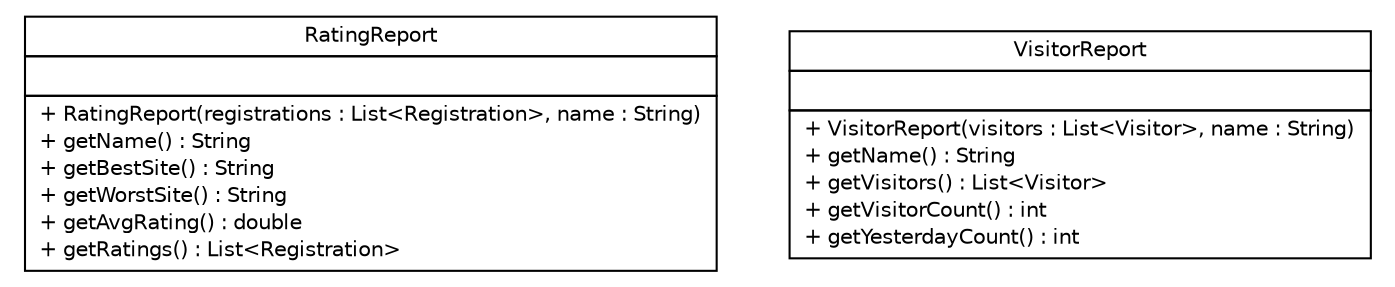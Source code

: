 #!/usr/local/bin/dot
#
# Class diagram 
# Generated by UMLGraph version R5_6 (http://www.umlgraph.org/)
#

digraph G {
	edge [fontname="Helvetica",fontsize=10,labelfontname="Helvetica",labelfontsize=10];
	node [fontname="Helvetica",fontsize=10,shape=plaintext];
	nodesep=0.25;
	ranksep=0.5;
	// edu.easternct.csc231.nationalparks.view.RatingReport
	c159 [label=<<table title="edu.easternct.csc231.nationalparks.view.RatingReport" border="0" cellborder="1" cellspacing="0" cellpadding="2" port="p" href="./RatingReport.html">
		<tr><td><table border="0" cellspacing="0" cellpadding="1">
<tr><td align="center" balign="center"> RatingReport </td></tr>
		</table></td></tr>
		<tr><td><table border="0" cellspacing="0" cellpadding="1">
<tr><td align="left" balign="left">  </td></tr>
		</table></td></tr>
		<tr><td><table border="0" cellspacing="0" cellpadding="1">
<tr><td align="left" balign="left"> + RatingReport(registrations : List&lt;Registration&gt;, name : String) </td></tr>
<tr><td align="left" balign="left"> + getName() : String </td></tr>
<tr><td align="left" balign="left"> + getBestSite() : String </td></tr>
<tr><td align="left" balign="left"> + getWorstSite() : String </td></tr>
<tr><td align="left" balign="left"> + getAvgRating() : double </td></tr>
<tr><td align="left" balign="left"> + getRatings() : List&lt;Registration&gt; </td></tr>
		</table></td></tr>
		</table>>, URL="./RatingReport.html", fontname="Helvetica", fontcolor="black", fontsize=10.0];
	// edu.easternct.csc231.nationalparks.view.VisitorReport
	c160 [label=<<table title="edu.easternct.csc231.nationalparks.view.VisitorReport" border="0" cellborder="1" cellspacing="0" cellpadding="2" port="p" href="./VisitorReport.html">
		<tr><td><table border="0" cellspacing="0" cellpadding="1">
<tr><td align="center" balign="center"> VisitorReport </td></tr>
		</table></td></tr>
		<tr><td><table border="0" cellspacing="0" cellpadding="1">
<tr><td align="left" balign="left">  </td></tr>
		</table></td></tr>
		<tr><td><table border="0" cellspacing="0" cellpadding="1">
<tr><td align="left" balign="left"> + VisitorReport(visitors : List&lt;Visitor&gt;, name : String) </td></tr>
<tr><td align="left" balign="left"> + getName() : String </td></tr>
<tr><td align="left" balign="left"> + getVisitors() : List&lt;Visitor&gt; </td></tr>
<tr><td align="left" balign="left"> + getVisitorCount() : int </td></tr>
<tr><td align="left" balign="left"> + getYesterdayCount() : int </td></tr>
		</table></td></tr>
		</table>>, URL="./VisitorReport.html", fontname="Helvetica", fontcolor="black", fontsize=10.0];
}

